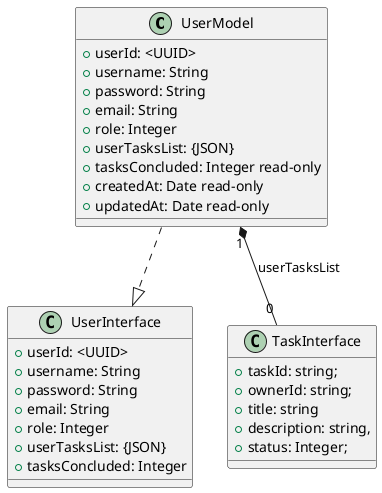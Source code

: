 @startuml
!define UUID <UUID>
!define JSON {JSON}

class UserModel {
    + userId: UUID
    + username: String
    + password: String
    + email: String
    + role: Integer
    + userTasksList: JSON
    + tasksConcluded: Integer read-only
    + createdAt: Date read-only
    + updatedAt: Date read-only
}

    class UserInterface {
        + userId: UUID
        + username: String
        + password: String
        + email: String
        + role: Integer
        + userTasksList: JSON
        + tasksConcluded: Integer
    }

    class TaskInterface {
       + taskId: string;
       + ownerId: string;
       + title: string
       + description: string,
       + status: Integer;
    }

    UserModel ..|> UserInterface
    UserModel "1" *-- "0" TaskInterface : userTasksList

    @enduml

